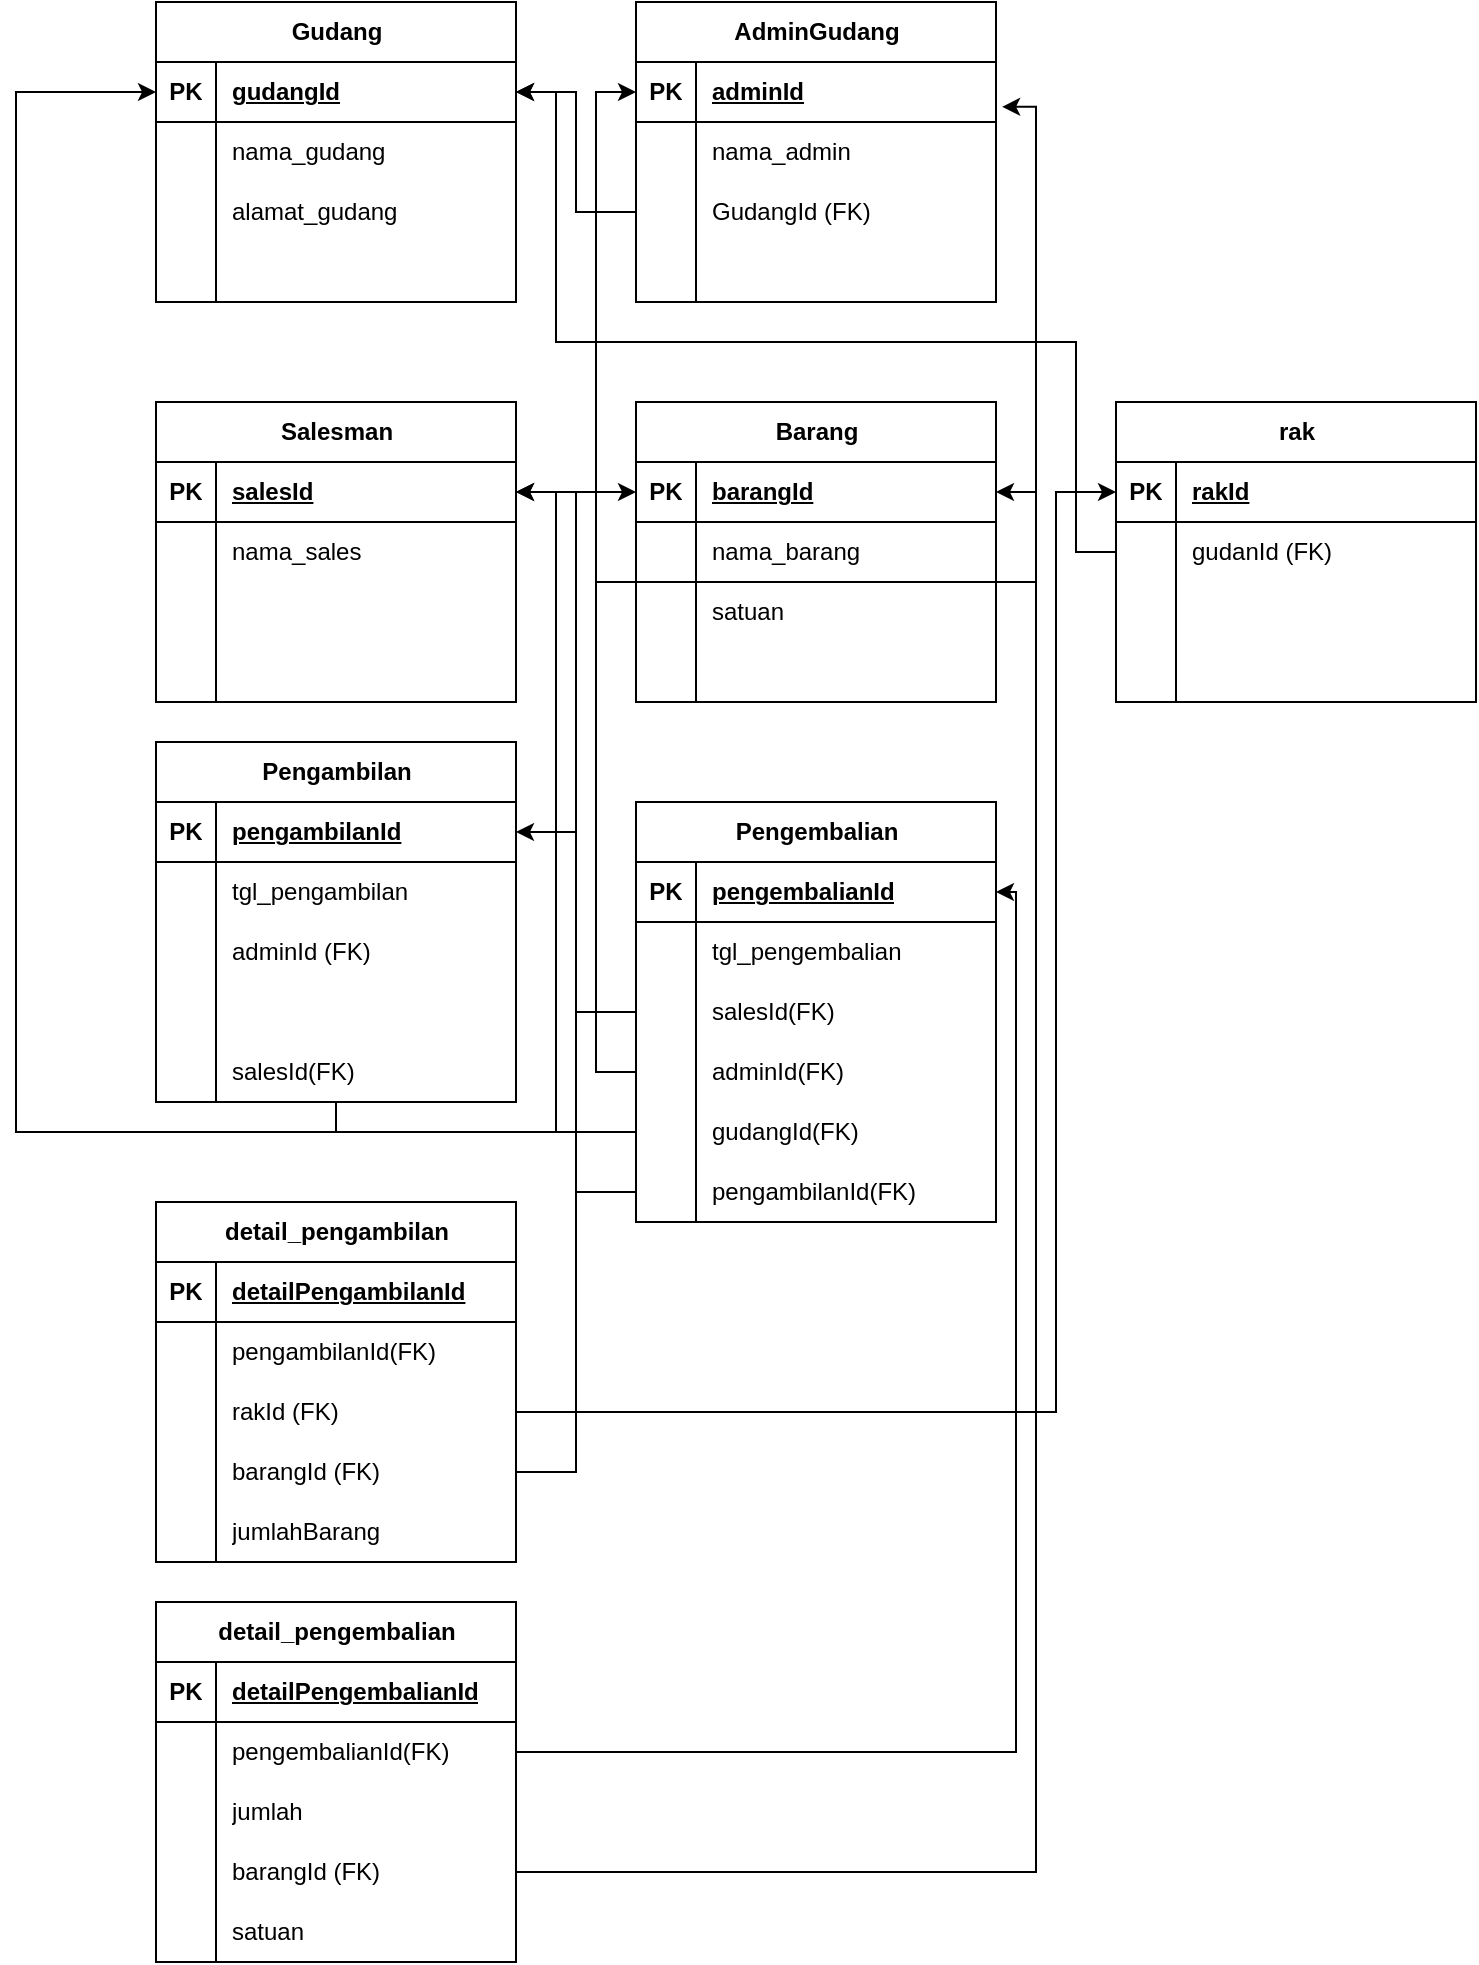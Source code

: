 <mxfile version="24.6.0" type="github">
  <diagram name="Page-1" id="qgzyVCxPrFDm-OouTwC3">
    <mxGraphModel dx="1454" dy="736" grid="1" gridSize="10" guides="1" tooltips="1" connect="1" arrows="1" fold="1" page="1" pageScale="1" pageWidth="827" pageHeight="1169" math="0" shadow="0">
      <root>
        <mxCell id="0" />
        <mxCell id="1" parent="0" />
        <mxCell id="NDgxeZMzDjL5sfinb7MV-2" value="Gudang" style="shape=table;startSize=30;container=1;collapsible=1;childLayout=tableLayout;fixedRows=1;rowLines=0;fontStyle=1;align=center;resizeLast=1;html=1;" parent="1" vertex="1">
          <mxGeometry x="600" y="360" width="180" height="150" as="geometry" />
        </mxCell>
        <mxCell id="NDgxeZMzDjL5sfinb7MV-3" value="" style="shape=tableRow;horizontal=0;startSize=0;swimlaneHead=0;swimlaneBody=0;fillColor=none;collapsible=0;dropTarget=0;points=[[0,0.5],[1,0.5]];portConstraint=eastwest;top=0;left=0;right=0;bottom=1;" parent="NDgxeZMzDjL5sfinb7MV-2" vertex="1">
          <mxGeometry y="30" width="180" height="30" as="geometry" />
        </mxCell>
        <mxCell id="NDgxeZMzDjL5sfinb7MV-4" value="PK" style="shape=partialRectangle;connectable=0;fillColor=none;top=0;left=0;bottom=0;right=0;fontStyle=1;overflow=hidden;whiteSpace=wrap;html=1;" parent="NDgxeZMzDjL5sfinb7MV-3" vertex="1">
          <mxGeometry width="30" height="30" as="geometry">
            <mxRectangle width="30" height="30" as="alternateBounds" />
          </mxGeometry>
        </mxCell>
        <mxCell id="NDgxeZMzDjL5sfinb7MV-5" value="gudangId" style="shape=partialRectangle;connectable=0;fillColor=none;top=0;left=0;bottom=0;right=0;align=left;spacingLeft=6;fontStyle=5;overflow=hidden;whiteSpace=wrap;html=1;" parent="NDgxeZMzDjL5sfinb7MV-3" vertex="1">
          <mxGeometry x="30" width="150" height="30" as="geometry">
            <mxRectangle width="150" height="30" as="alternateBounds" />
          </mxGeometry>
        </mxCell>
        <mxCell id="NDgxeZMzDjL5sfinb7MV-6" value="" style="shape=tableRow;horizontal=0;startSize=0;swimlaneHead=0;swimlaneBody=0;fillColor=none;collapsible=0;dropTarget=0;points=[[0,0.5],[1,0.5]];portConstraint=eastwest;top=0;left=0;right=0;bottom=0;" parent="NDgxeZMzDjL5sfinb7MV-2" vertex="1">
          <mxGeometry y="60" width="180" height="30" as="geometry" />
        </mxCell>
        <mxCell id="NDgxeZMzDjL5sfinb7MV-7" value="" style="shape=partialRectangle;connectable=0;fillColor=none;top=0;left=0;bottom=0;right=0;editable=1;overflow=hidden;whiteSpace=wrap;html=1;" parent="NDgxeZMzDjL5sfinb7MV-6" vertex="1">
          <mxGeometry width="30" height="30" as="geometry">
            <mxRectangle width="30" height="30" as="alternateBounds" />
          </mxGeometry>
        </mxCell>
        <mxCell id="NDgxeZMzDjL5sfinb7MV-8" value="nama_gudang" style="shape=partialRectangle;connectable=0;fillColor=none;top=0;left=0;bottom=0;right=0;align=left;spacingLeft=6;overflow=hidden;whiteSpace=wrap;html=1;" parent="NDgxeZMzDjL5sfinb7MV-6" vertex="1">
          <mxGeometry x="30" width="150" height="30" as="geometry">
            <mxRectangle width="150" height="30" as="alternateBounds" />
          </mxGeometry>
        </mxCell>
        <mxCell id="NDgxeZMzDjL5sfinb7MV-9" value="" style="shape=tableRow;horizontal=0;startSize=0;swimlaneHead=0;swimlaneBody=0;fillColor=none;collapsible=0;dropTarget=0;points=[[0,0.5],[1,0.5]];portConstraint=eastwest;top=0;left=0;right=0;bottom=0;" parent="NDgxeZMzDjL5sfinb7MV-2" vertex="1">
          <mxGeometry y="90" width="180" height="30" as="geometry" />
        </mxCell>
        <mxCell id="NDgxeZMzDjL5sfinb7MV-10" value="" style="shape=partialRectangle;connectable=0;fillColor=none;top=0;left=0;bottom=0;right=0;editable=1;overflow=hidden;whiteSpace=wrap;html=1;" parent="NDgxeZMzDjL5sfinb7MV-9" vertex="1">
          <mxGeometry width="30" height="30" as="geometry">
            <mxRectangle width="30" height="30" as="alternateBounds" />
          </mxGeometry>
        </mxCell>
        <mxCell id="NDgxeZMzDjL5sfinb7MV-11" value="alamat_gudang" style="shape=partialRectangle;connectable=0;fillColor=none;top=0;left=0;bottom=0;right=0;align=left;spacingLeft=6;overflow=hidden;whiteSpace=wrap;html=1;" parent="NDgxeZMzDjL5sfinb7MV-9" vertex="1">
          <mxGeometry x="30" width="150" height="30" as="geometry">
            <mxRectangle width="150" height="30" as="alternateBounds" />
          </mxGeometry>
        </mxCell>
        <mxCell id="NDgxeZMzDjL5sfinb7MV-12" value="" style="shape=tableRow;horizontal=0;startSize=0;swimlaneHead=0;swimlaneBody=0;fillColor=none;collapsible=0;dropTarget=0;points=[[0,0.5],[1,0.5]];portConstraint=eastwest;top=0;left=0;right=0;bottom=0;" parent="NDgxeZMzDjL5sfinb7MV-2" vertex="1">
          <mxGeometry y="120" width="180" height="30" as="geometry" />
        </mxCell>
        <mxCell id="NDgxeZMzDjL5sfinb7MV-13" value="" style="shape=partialRectangle;connectable=0;fillColor=none;top=0;left=0;bottom=0;right=0;editable=1;overflow=hidden;whiteSpace=wrap;html=1;" parent="NDgxeZMzDjL5sfinb7MV-12" vertex="1">
          <mxGeometry width="30" height="30" as="geometry">
            <mxRectangle width="30" height="30" as="alternateBounds" />
          </mxGeometry>
        </mxCell>
        <mxCell id="NDgxeZMzDjL5sfinb7MV-14" value="" style="shape=partialRectangle;connectable=0;fillColor=none;top=0;left=0;bottom=0;right=0;align=left;spacingLeft=6;overflow=hidden;whiteSpace=wrap;html=1;" parent="NDgxeZMzDjL5sfinb7MV-12" vertex="1">
          <mxGeometry x="30" width="150" height="30" as="geometry">
            <mxRectangle width="150" height="30" as="alternateBounds" />
          </mxGeometry>
        </mxCell>
        <mxCell id="NDgxeZMzDjL5sfinb7MV-15" value="AdminGudang" style="shape=table;startSize=30;container=1;collapsible=1;childLayout=tableLayout;fixedRows=1;rowLines=0;fontStyle=1;align=center;resizeLast=1;html=1;" parent="1" vertex="1">
          <mxGeometry x="840" y="360" width="180" height="150" as="geometry" />
        </mxCell>
        <mxCell id="NDgxeZMzDjL5sfinb7MV-16" value="" style="shape=tableRow;horizontal=0;startSize=0;swimlaneHead=0;swimlaneBody=0;fillColor=none;collapsible=0;dropTarget=0;points=[[0,0.5],[1,0.5]];portConstraint=eastwest;top=0;left=0;right=0;bottom=1;" parent="NDgxeZMzDjL5sfinb7MV-15" vertex="1">
          <mxGeometry y="30" width="180" height="30" as="geometry" />
        </mxCell>
        <mxCell id="NDgxeZMzDjL5sfinb7MV-17" value="PK" style="shape=partialRectangle;connectable=0;fillColor=none;top=0;left=0;bottom=0;right=0;fontStyle=1;overflow=hidden;whiteSpace=wrap;html=1;" parent="NDgxeZMzDjL5sfinb7MV-16" vertex="1">
          <mxGeometry width="30" height="30" as="geometry">
            <mxRectangle width="30" height="30" as="alternateBounds" />
          </mxGeometry>
        </mxCell>
        <mxCell id="NDgxeZMzDjL5sfinb7MV-18" value="adminId" style="shape=partialRectangle;connectable=0;fillColor=none;top=0;left=0;bottom=0;right=0;align=left;spacingLeft=6;fontStyle=5;overflow=hidden;whiteSpace=wrap;html=1;" parent="NDgxeZMzDjL5sfinb7MV-16" vertex="1">
          <mxGeometry x="30" width="150" height="30" as="geometry">
            <mxRectangle width="150" height="30" as="alternateBounds" />
          </mxGeometry>
        </mxCell>
        <mxCell id="NDgxeZMzDjL5sfinb7MV-19" value="" style="shape=tableRow;horizontal=0;startSize=0;swimlaneHead=0;swimlaneBody=0;fillColor=none;collapsible=0;dropTarget=0;points=[[0,0.5],[1,0.5]];portConstraint=eastwest;top=0;left=0;right=0;bottom=0;" parent="NDgxeZMzDjL5sfinb7MV-15" vertex="1">
          <mxGeometry y="60" width="180" height="30" as="geometry" />
        </mxCell>
        <mxCell id="NDgxeZMzDjL5sfinb7MV-20" value="" style="shape=partialRectangle;connectable=0;fillColor=none;top=0;left=0;bottom=0;right=0;editable=1;overflow=hidden;whiteSpace=wrap;html=1;" parent="NDgxeZMzDjL5sfinb7MV-19" vertex="1">
          <mxGeometry width="30" height="30" as="geometry">
            <mxRectangle width="30" height="30" as="alternateBounds" />
          </mxGeometry>
        </mxCell>
        <mxCell id="NDgxeZMzDjL5sfinb7MV-21" value="nama_admin" style="shape=partialRectangle;connectable=0;fillColor=none;top=0;left=0;bottom=0;right=0;align=left;spacingLeft=6;overflow=hidden;whiteSpace=wrap;html=1;" parent="NDgxeZMzDjL5sfinb7MV-19" vertex="1">
          <mxGeometry x="30" width="150" height="30" as="geometry">
            <mxRectangle width="150" height="30" as="alternateBounds" />
          </mxGeometry>
        </mxCell>
        <mxCell id="NDgxeZMzDjL5sfinb7MV-22" value="" style="shape=tableRow;horizontal=0;startSize=0;swimlaneHead=0;swimlaneBody=0;fillColor=none;collapsible=0;dropTarget=0;points=[[0,0.5],[1,0.5]];portConstraint=eastwest;top=0;left=0;right=0;bottom=0;" parent="NDgxeZMzDjL5sfinb7MV-15" vertex="1">
          <mxGeometry y="90" width="180" height="30" as="geometry" />
        </mxCell>
        <mxCell id="NDgxeZMzDjL5sfinb7MV-23" value="" style="shape=partialRectangle;connectable=0;fillColor=none;top=0;left=0;bottom=0;right=0;editable=1;overflow=hidden;whiteSpace=wrap;html=1;" parent="NDgxeZMzDjL5sfinb7MV-22" vertex="1">
          <mxGeometry width="30" height="30" as="geometry">
            <mxRectangle width="30" height="30" as="alternateBounds" />
          </mxGeometry>
        </mxCell>
        <mxCell id="NDgxeZMzDjL5sfinb7MV-24" value="GudangId (FK)" style="shape=partialRectangle;connectable=0;fillColor=none;top=0;left=0;bottom=0;right=0;align=left;spacingLeft=6;overflow=hidden;whiteSpace=wrap;html=1;" parent="NDgxeZMzDjL5sfinb7MV-22" vertex="1">
          <mxGeometry x="30" width="150" height="30" as="geometry">
            <mxRectangle width="150" height="30" as="alternateBounds" />
          </mxGeometry>
        </mxCell>
        <mxCell id="NDgxeZMzDjL5sfinb7MV-25" value="" style="shape=tableRow;horizontal=0;startSize=0;swimlaneHead=0;swimlaneBody=0;fillColor=none;collapsible=0;dropTarget=0;points=[[0,0.5],[1,0.5]];portConstraint=eastwest;top=0;left=0;right=0;bottom=0;" parent="NDgxeZMzDjL5sfinb7MV-15" vertex="1">
          <mxGeometry y="120" width="180" height="30" as="geometry" />
        </mxCell>
        <mxCell id="NDgxeZMzDjL5sfinb7MV-26" value="" style="shape=partialRectangle;connectable=0;fillColor=none;top=0;left=0;bottom=0;right=0;editable=1;overflow=hidden;whiteSpace=wrap;html=1;" parent="NDgxeZMzDjL5sfinb7MV-25" vertex="1">
          <mxGeometry width="30" height="30" as="geometry">
            <mxRectangle width="30" height="30" as="alternateBounds" />
          </mxGeometry>
        </mxCell>
        <mxCell id="NDgxeZMzDjL5sfinb7MV-27" value="" style="shape=partialRectangle;connectable=0;fillColor=none;top=0;left=0;bottom=0;right=0;align=left;spacingLeft=6;overflow=hidden;whiteSpace=wrap;html=1;" parent="NDgxeZMzDjL5sfinb7MV-25" vertex="1">
          <mxGeometry x="30" width="150" height="30" as="geometry">
            <mxRectangle width="150" height="30" as="alternateBounds" />
          </mxGeometry>
        </mxCell>
        <mxCell id="NDgxeZMzDjL5sfinb7MV-28" style="edgeStyle=orthogonalEdgeStyle;rounded=0;orthogonalLoop=1;jettySize=auto;html=1;" parent="1" source="NDgxeZMzDjL5sfinb7MV-22" target="NDgxeZMzDjL5sfinb7MV-3" edge="1">
          <mxGeometry relative="1" as="geometry" />
        </mxCell>
        <mxCell id="NDgxeZMzDjL5sfinb7MV-29" value="Salesman" style="shape=table;startSize=30;container=1;collapsible=1;childLayout=tableLayout;fixedRows=1;rowLines=0;fontStyle=1;align=center;resizeLast=1;html=1;" parent="1" vertex="1">
          <mxGeometry x="600" y="560" width="180" height="150" as="geometry" />
        </mxCell>
        <mxCell id="NDgxeZMzDjL5sfinb7MV-30" value="" style="shape=tableRow;horizontal=0;startSize=0;swimlaneHead=0;swimlaneBody=0;fillColor=none;collapsible=0;dropTarget=0;points=[[0,0.5],[1,0.5]];portConstraint=eastwest;top=0;left=0;right=0;bottom=1;" parent="NDgxeZMzDjL5sfinb7MV-29" vertex="1">
          <mxGeometry y="30" width="180" height="30" as="geometry" />
        </mxCell>
        <mxCell id="NDgxeZMzDjL5sfinb7MV-31" value="PK" style="shape=partialRectangle;connectable=0;fillColor=none;top=0;left=0;bottom=0;right=0;fontStyle=1;overflow=hidden;whiteSpace=wrap;html=1;" parent="NDgxeZMzDjL5sfinb7MV-30" vertex="1">
          <mxGeometry width="30" height="30" as="geometry">
            <mxRectangle width="30" height="30" as="alternateBounds" />
          </mxGeometry>
        </mxCell>
        <mxCell id="NDgxeZMzDjL5sfinb7MV-32" value="salesId" style="shape=partialRectangle;connectable=0;fillColor=none;top=0;left=0;bottom=0;right=0;align=left;spacingLeft=6;fontStyle=5;overflow=hidden;whiteSpace=wrap;html=1;" parent="NDgxeZMzDjL5sfinb7MV-30" vertex="1">
          <mxGeometry x="30" width="150" height="30" as="geometry">
            <mxRectangle width="150" height="30" as="alternateBounds" />
          </mxGeometry>
        </mxCell>
        <mxCell id="NDgxeZMzDjL5sfinb7MV-33" value="" style="shape=tableRow;horizontal=0;startSize=0;swimlaneHead=0;swimlaneBody=0;fillColor=none;collapsible=0;dropTarget=0;points=[[0,0.5],[1,0.5]];portConstraint=eastwest;top=0;left=0;right=0;bottom=0;" parent="NDgxeZMzDjL5sfinb7MV-29" vertex="1">
          <mxGeometry y="60" width="180" height="30" as="geometry" />
        </mxCell>
        <mxCell id="NDgxeZMzDjL5sfinb7MV-34" value="" style="shape=partialRectangle;connectable=0;fillColor=none;top=0;left=0;bottom=0;right=0;editable=1;overflow=hidden;whiteSpace=wrap;html=1;" parent="NDgxeZMzDjL5sfinb7MV-33" vertex="1">
          <mxGeometry width="30" height="30" as="geometry">
            <mxRectangle width="30" height="30" as="alternateBounds" />
          </mxGeometry>
        </mxCell>
        <mxCell id="NDgxeZMzDjL5sfinb7MV-35" value="nama_sales" style="shape=partialRectangle;connectable=0;fillColor=none;top=0;left=0;bottom=0;right=0;align=left;spacingLeft=6;overflow=hidden;whiteSpace=wrap;html=1;" parent="NDgxeZMzDjL5sfinb7MV-33" vertex="1">
          <mxGeometry x="30" width="150" height="30" as="geometry">
            <mxRectangle width="150" height="30" as="alternateBounds" />
          </mxGeometry>
        </mxCell>
        <mxCell id="NDgxeZMzDjL5sfinb7MV-36" value="" style="shape=tableRow;horizontal=0;startSize=0;swimlaneHead=0;swimlaneBody=0;fillColor=none;collapsible=0;dropTarget=0;points=[[0,0.5],[1,0.5]];portConstraint=eastwest;top=0;left=0;right=0;bottom=0;" parent="NDgxeZMzDjL5sfinb7MV-29" vertex="1">
          <mxGeometry y="90" width="180" height="30" as="geometry" />
        </mxCell>
        <mxCell id="NDgxeZMzDjL5sfinb7MV-37" value="" style="shape=partialRectangle;connectable=0;fillColor=none;top=0;left=0;bottom=0;right=0;editable=1;overflow=hidden;whiteSpace=wrap;html=1;" parent="NDgxeZMzDjL5sfinb7MV-36" vertex="1">
          <mxGeometry width="30" height="30" as="geometry">
            <mxRectangle width="30" height="30" as="alternateBounds" />
          </mxGeometry>
        </mxCell>
        <mxCell id="NDgxeZMzDjL5sfinb7MV-38" value="" style="shape=partialRectangle;connectable=0;fillColor=none;top=0;left=0;bottom=0;right=0;align=left;spacingLeft=6;overflow=hidden;whiteSpace=wrap;html=1;" parent="NDgxeZMzDjL5sfinb7MV-36" vertex="1">
          <mxGeometry x="30" width="150" height="30" as="geometry">
            <mxRectangle width="150" height="30" as="alternateBounds" />
          </mxGeometry>
        </mxCell>
        <mxCell id="NDgxeZMzDjL5sfinb7MV-39" value="" style="shape=tableRow;horizontal=0;startSize=0;swimlaneHead=0;swimlaneBody=0;fillColor=none;collapsible=0;dropTarget=0;points=[[0,0.5],[1,0.5]];portConstraint=eastwest;top=0;left=0;right=0;bottom=0;" parent="NDgxeZMzDjL5sfinb7MV-29" vertex="1">
          <mxGeometry y="120" width="180" height="30" as="geometry" />
        </mxCell>
        <mxCell id="NDgxeZMzDjL5sfinb7MV-40" value="" style="shape=partialRectangle;connectable=0;fillColor=none;top=0;left=0;bottom=0;right=0;editable=1;overflow=hidden;whiteSpace=wrap;html=1;" parent="NDgxeZMzDjL5sfinb7MV-39" vertex="1">
          <mxGeometry width="30" height="30" as="geometry">
            <mxRectangle width="30" height="30" as="alternateBounds" />
          </mxGeometry>
        </mxCell>
        <mxCell id="NDgxeZMzDjL5sfinb7MV-41" value="" style="shape=partialRectangle;connectable=0;fillColor=none;top=0;left=0;bottom=0;right=0;align=left;spacingLeft=6;overflow=hidden;whiteSpace=wrap;html=1;" parent="NDgxeZMzDjL5sfinb7MV-39" vertex="1">
          <mxGeometry x="30" width="150" height="30" as="geometry">
            <mxRectangle width="150" height="30" as="alternateBounds" />
          </mxGeometry>
        </mxCell>
        <mxCell id="NDgxeZMzDjL5sfinb7MV-42" value="Barang" style="shape=table;startSize=30;container=1;collapsible=1;childLayout=tableLayout;fixedRows=1;rowLines=0;fontStyle=1;align=center;resizeLast=1;html=1;" parent="1" vertex="1">
          <mxGeometry x="840" y="560" width="180" height="150" as="geometry" />
        </mxCell>
        <mxCell id="NDgxeZMzDjL5sfinb7MV-43" value="" style="shape=tableRow;horizontal=0;startSize=0;swimlaneHead=0;swimlaneBody=0;fillColor=none;collapsible=0;dropTarget=0;points=[[0,0.5],[1,0.5]];portConstraint=eastwest;top=0;left=0;right=0;bottom=1;" parent="NDgxeZMzDjL5sfinb7MV-42" vertex="1">
          <mxGeometry y="30" width="180" height="30" as="geometry" />
        </mxCell>
        <mxCell id="NDgxeZMzDjL5sfinb7MV-44" value="PK" style="shape=partialRectangle;connectable=0;fillColor=none;top=0;left=0;bottom=0;right=0;fontStyle=1;overflow=hidden;whiteSpace=wrap;html=1;" parent="NDgxeZMzDjL5sfinb7MV-43" vertex="1">
          <mxGeometry width="30" height="30" as="geometry">
            <mxRectangle width="30" height="30" as="alternateBounds" />
          </mxGeometry>
        </mxCell>
        <mxCell id="NDgxeZMzDjL5sfinb7MV-45" value="barangId" style="shape=partialRectangle;connectable=0;fillColor=none;top=0;left=0;bottom=0;right=0;align=left;spacingLeft=6;fontStyle=5;overflow=hidden;whiteSpace=wrap;html=1;" parent="NDgxeZMzDjL5sfinb7MV-43" vertex="1">
          <mxGeometry x="30" width="150" height="30" as="geometry">
            <mxRectangle width="150" height="30" as="alternateBounds" />
          </mxGeometry>
        </mxCell>
        <mxCell id="NDgxeZMzDjL5sfinb7MV-46" value="" style="shape=tableRow;horizontal=0;startSize=0;swimlaneHead=0;swimlaneBody=0;fillColor=none;collapsible=0;dropTarget=0;points=[[0,0.5],[1,0.5]];portConstraint=eastwest;top=0;left=0;right=0;bottom=0;" parent="NDgxeZMzDjL5sfinb7MV-42" vertex="1">
          <mxGeometry y="60" width="180" height="30" as="geometry" />
        </mxCell>
        <mxCell id="NDgxeZMzDjL5sfinb7MV-47" value="" style="shape=partialRectangle;connectable=0;fillColor=none;top=0;left=0;bottom=0;right=0;editable=1;overflow=hidden;whiteSpace=wrap;html=1;" parent="NDgxeZMzDjL5sfinb7MV-46" vertex="1">
          <mxGeometry width="30" height="30" as="geometry">
            <mxRectangle width="30" height="30" as="alternateBounds" />
          </mxGeometry>
        </mxCell>
        <mxCell id="NDgxeZMzDjL5sfinb7MV-48" value="nama_barang" style="shape=partialRectangle;connectable=0;fillColor=none;top=0;left=0;bottom=0;right=0;align=left;spacingLeft=6;overflow=hidden;whiteSpace=wrap;html=1;" parent="NDgxeZMzDjL5sfinb7MV-46" vertex="1">
          <mxGeometry x="30" width="150" height="30" as="geometry">
            <mxRectangle width="150" height="30" as="alternateBounds" />
          </mxGeometry>
        </mxCell>
        <mxCell id="NDgxeZMzDjL5sfinb7MV-49" value="" style="shape=tableRow;horizontal=0;startSize=0;swimlaneHead=0;swimlaneBody=0;fillColor=none;collapsible=0;dropTarget=0;points=[[0,0.5],[1,0.5]];portConstraint=eastwest;top=0;left=0;right=0;bottom=0;" parent="NDgxeZMzDjL5sfinb7MV-42" vertex="1">
          <mxGeometry y="90" width="180" height="30" as="geometry" />
        </mxCell>
        <mxCell id="NDgxeZMzDjL5sfinb7MV-50" value="" style="shape=partialRectangle;connectable=0;fillColor=none;top=0;left=0;bottom=0;right=0;editable=1;overflow=hidden;whiteSpace=wrap;html=1;" parent="NDgxeZMzDjL5sfinb7MV-49" vertex="1">
          <mxGeometry width="30" height="30" as="geometry">
            <mxRectangle width="30" height="30" as="alternateBounds" />
          </mxGeometry>
        </mxCell>
        <mxCell id="NDgxeZMzDjL5sfinb7MV-51" value="satuan" style="shape=partialRectangle;connectable=0;fillColor=none;top=0;left=0;bottom=0;right=0;align=left;spacingLeft=6;overflow=hidden;whiteSpace=wrap;html=1;" parent="NDgxeZMzDjL5sfinb7MV-49" vertex="1">
          <mxGeometry x="30" width="150" height="30" as="geometry">
            <mxRectangle width="150" height="30" as="alternateBounds" />
          </mxGeometry>
        </mxCell>
        <mxCell id="NDgxeZMzDjL5sfinb7MV-52" value="" style="shape=tableRow;horizontal=0;startSize=0;swimlaneHead=0;swimlaneBody=0;fillColor=none;collapsible=0;dropTarget=0;points=[[0,0.5],[1,0.5]];portConstraint=eastwest;top=0;left=0;right=0;bottom=0;" parent="NDgxeZMzDjL5sfinb7MV-42" vertex="1">
          <mxGeometry y="120" width="180" height="30" as="geometry" />
        </mxCell>
        <mxCell id="NDgxeZMzDjL5sfinb7MV-53" value="" style="shape=partialRectangle;connectable=0;fillColor=none;top=0;left=0;bottom=0;right=0;editable=1;overflow=hidden;whiteSpace=wrap;html=1;" parent="NDgxeZMzDjL5sfinb7MV-52" vertex="1">
          <mxGeometry width="30" height="30" as="geometry">
            <mxRectangle width="30" height="30" as="alternateBounds" />
          </mxGeometry>
        </mxCell>
        <mxCell id="NDgxeZMzDjL5sfinb7MV-54" value="" style="shape=partialRectangle;connectable=0;fillColor=none;top=0;left=0;bottom=0;right=0;align=left;spacingLeft=6;overflow=hidden;whiteSpace=wrap;html=1;" parent="NDgxeZMzDjL5sfinb7MV-52" vertex="1">
          <mxGeometry x="30" width="150" height="30" as="geometry">
            <mxRectangle width="150" height="30" as="alternateBounds" />
          </mxGeometry>
        </mxCell>
        <mxCell id="NDgxeZMzDjL5sfinb7MV-55" value="rak" style="shape=table;startSize=30;container=1;collapsible=1;childLayout=tableLayout;fixedRows=1;rowLines=0;fontStyle=1;align=center;resizeLast=1;html=1;" parent="1" vertex="1">
          <mxGeometry x="1080" y="560" width="180" height="150" as="geometry" />
        </mxCell>
        <mxCell id="NDgxeZMzDjL5sfinb7MV-56" value="" style="shape=tableRow;horizontal=0;startSize=0;swimlaneHead=0;swimlaneBody=0;fillColor=none;collapsible=0;dropTarget=0;points=[[0,0.5],[1,0.5]];portConstraint=eastwest;top=0;left=0;right=0;bottom=1;" parent="NDgxeZMzDjL5sfinb7MV-55" vertex="1">
          <mxGeometry y="30" width="180" height="30" as="geometry" />
        </mxCell>
        <mxCell id="NDgxeZMzDjL5sfinb7MV-57" value="PK" style="shape=partialRectangle;connectable=0;fillColor=none;top=0;left=0;bottom=0;right=0;fontStyle=1;overflow=hidden;whiteSpace=wrap;html=1;" parent="NDgxeZMzDjL5sfinb7MV-56" vertex="1">
          <mxGeometry width="30" height="30" as="geometry">
            <mxRectangle width="30" height="30" as="alternateBounds" />
          </mxGeometry>
        </mxCell>
        <mxCell id="NDgxeZMzDjL5sfinb7MV-58" value="rakId" style="shape=partialRectangle;connectable=0;fillColor=none;top=0;left=0;bottom=0;right=0;align=left;spacingLeft=6;fontStyle=5;overflow=hidden;whiteSpace=wrap;html=1;" parent="NDgxeZMzDjL5sfinb7MV-56" vertex="1">
          <mxGeometry x="30" width="150" height="30" as="geometry">
            <mxRectangle width="150" height="30" as="alternateBounds" />
          </mxGeometry>
        </mxCell>
        <mxCell id="NDgxeZMzDjL5sfinb7MV-59" value="" style="shape=tableRow;horizontal=0;startSize=0;swimlaneHead=0;swimlaneBody=0;fillColor=none;collapsible=0;dropTarget=0;points=[[0,0.5],[1,0.5]];portConstraint=eastwest;top=0;left=0;right=0;bottom=0;" parent="NDgxeZMzDjL5sfinb7MV-55" vertex="1">
          <mxGeometry y="60" width="180" height="30" as="geometry" />
        </mxCell>
        <mxCell id="NDgxeZMzDjL5sfinb7MV-60" value="" style="shape=partialRectangle;connectable=0;fillColor=none;top=0;left=0;bottom=0;right=0;editable=1;overflow=hidden;whiteSpace=wrap;html=1;" parent="NDgxeZMzDjL5sfinb7MV-59" vertex="1">
          <mxGeometry width="30" height="30" as="geometry">
            <mxRectangle width="30" height="30" as="alternateBounds" />
          </mxGeometry>
        </mxCell>
        <mxCell id="NDgxeZMzDjL5sfinb7MV-61" value="gudanId (FK)" style="shape=partialRectangle;connectable=0;fillColor=none;top=0;left=0;bottom=0;right=0;align=left;spacingLeft=6;overflow=hidden;whiteSpace=wrap;html=1;" parent="NDgxeZMzDjL5sfinb7MV-59" vertex="1">
          <mxGeometry x="30" width="150" height="30" as="geometry">
            <mxRectangle width="150" height="30" as="alternateBounds" />
          </mxGeometry>
        </mxCell>
        <mxCell id="NDgxeZMzDjL5sfinb7MV-62" value="" style="shape=tableRow;horizontal=0;startSize=0;swimlaneHead=0;swimlaneBody=0;fillColor=none;collapsible=0;dropTarget=0;points=[[0,0.5],[1,0.5]];portConstraint=eastwest;top=0;left=0;right=0;bottom=0;" parent="NDgxeZMzDjL5sfinb7MV-55" vertex="1">
          <mxGeometry y="90" width="180" height="30" as="geometry" />
        </mxCell>
        <mxCell id="NDgxeZMzDjL5sfinb7MV-63" value="" style="shape=partialRectangle;connectable=0;fillColor=none;top=0;left=0;bottom=0;right=0;editable=1;overflow=hidden;whiteSpace=wrap;html=1;" parent="NDgxeZMzDjL5sfinb7MV-62" vertex="1">
          <mxGeometry width="30" height="30" as="geometry">
            <mxRectangle width="30" height="30" as="alternateBounds" />
          </mxGeometry>
        </mxCell>
        <mxCell id="NDgxeZMzDjL5sfinb7MV-64" value="" style="shape=partialRectangle;connectable=0;fillColor=none;top=0;left=0;bottom=0;right=0;align=left;spacingLeft=6;overflow=hidden;whiteSpace=wrap;html=1;" parent="NDgxeZMzDjL5sfinb7MV-62" vertex="1">
          <mxGeometry x="30" width="150" height="30" as="geometry">
            <mxRectangle width="150" height="30" as="alternateBounds" />
          </mxGeometry>
        </mxCell>
        <mxCell id="NDgxeZMzDjL5sfinb7MV-65" value="" style="shape=tableRow;horizontal=0;startSize=0;swimlaneHead=0;swimlaneBody=0;fillColor=none;collapsible=0;dropTarget=0;points=[[0,0.5],[1,0.5]];portConstraint=eastwest;top=0;left=0;right=0;bottom=0;" parent="NDgxeZMzDjL5sfinb7MV-55" vertex="1">
          <mxGeometry y="120" width="180" height="30" as="geometry" />
        </mxCell>
        <mxCell id="NDgxeZMzDjL5sfinb7MV-66" value="" style="shape=partialRectangle;connectable=0;fillColor=none;top=0;left=0;bottom=0;right=0;editable=1;overflow=hidden;whiteSpace=wrap;html=1;" parent="NDgxeZMzDjL5sfinb7MV-65" vertex="1">
          <mxGeometry width="30" height="30" as="geometry">
            <mxRectangle width="30" height="30" as="alternateBounds" />
          </mxGeometry>
        </mxCell>
        <mxCell id="NDgxeZMzDjL5sfinb7MV-67" value="" style="shape=partialRectangle;connectable=0;fillColor=none;top=0;left=0;bottom=0;right=0;align=left;spacingLeft=6;overflow=hidden;whiteSpace=wrap;html=1;" parent="NDgxeZMzDjL5sfinb7MV-65" vertex="1">
          <mxGeometry x="30" width="150" height="30" as="geometry">
            <mxRectangle width="150" height="30" as="alternateBounds" />
          </mxGeometry>
        </mxCell>
        <mxCell id="NDgxeZMzDjL5sfinb7MV-68" style="edgeStyle=orthogonalEdgeStyle;rounded=0;orthogonalLoop=1;jettySize=auto;html=1;" parent="1" source="NDgxeZMzDjL5sfinb7MV-59" target="NDgxeZMzDjL5sfinb7MV-3" edge="1">
          <mxGeometry relative="1" as="geometry">
            <Array as="points">
              <mxPoint x="1060" y="635" />
              <mxPoint x="1060" y="530" />
              <mxPoint x="800" y="530" />
              <mxPoint x="800" y="405" />
            </Array>
          </mxGeometry>
        </mxCell>
        <mxCell id="NDgxeZMzDjL5sfinb7MV-87" style="edgeStyle=orthogonalEdgeStyle;rounded=0;orthogonalLoop=1;jettySize=auto;html=1;entryX=1;entryY=0.5;entryDx=0;entryDy=0;" parent="1" source="NDgxeZMzDjL5sfinb7MV-83" target="NDgxeZMzDjL5sfinb7MV-30" edge="1">
          <mxGeometry relative="1" as="geometry">
            <Array as="points">
              <mxPoint x="800" y="925" />
              <mxPoint x="800" y="605" />
            </Array>
          </mxGeometry>
        </mxCell>
        <mxCell id="NDgxeZMzDjL5sfinb7MV-88" value="Pengembalian" style="shape=table;startSize=30;container=1;collapsible=1;childLayout=tableLayout;fixedRows=1;rowLines=0;fontStyle=1;align=center;resizeLast=1;html=1;" parent="1" vertex="1">
          <mxGeometry x="840" y="760" width="180" height="210" as="geometry" />
        </mxCell>
        <mxCell id="NDgxeZMzDjL5sfinb7MV-89" value="" style="shape=tableRow;horizontal=0;startSize=0;swimlaneHead=0;swimlaneBody=0;fillColor=none;collapsible=0;dropTarget=0;points=[[0,0.5],[1,0.5]];portConstraint=eastwest;top=0;left=0;right=0;bottom=1;" parent="NDgxeZMzDjL5sfinb7MV-88" vertex="1">
          <mxGeometry y="30" width="180" height="30" as="geometry" />
        </mxCell>
        <mxCell id="NDgxeZMzDjL5sfinb7MV-90" value="PK" style="shape=partialRectangle;connectable=0;fillColor=none;top=0;left=0;bottom=0;right=0;fontStyle=1;overflow=hidden;whiteSpace=wrap;html=1;" parent="NDgxeZMzDjL5sfinb7MV-89" vertex="1">
          <mxGeometry width="30" height="30" as="geometry">
            <mxRectangle width="30" height="30" as="alternateBounds" />
          </mxGeometry>
        </mxCell>
        <mxCell id="NDgxeZMzDjL5sfinb7MV-91" value="pengembalianId" style="shape=partialRectangle;connectable=0;fillColor=none;top=0;left=0;bottom=0;right=0;align=left;spacingLeft=6;fontStyle=5;overflow=hidden;whiteSpace=wrap;html=1;" parent="NDgxeZMzDjL5sfinb7MV-89" vertex="1">
          <mxGeometry x="30" width="150" height="30" as="geometry">
            <mxRectangle width="150" height="30" as="alternateBounds" />
          </mxGeometry>
        </mxCell>
        <mxCell id="NDgxeZMzDjL5sfinb7MV-92" value="" style="shape=tableRow;horizontal=0;startSize=0;swimlaneHead=0;swimlaneBody=0;fillColor=none;collapsible=0;dropTarget=0;points=[[0,0.5],[1,0.5]];portConstraint=eastwest;top=0;left=0;right=0;bottom=0;" parent="NDgxeZMzDjL5sfinb7MV-88" vertex="1">
          <mxGeometry y="60" width="180" height="30" as="geometry" />
        </mxCell>
        <mxCell id="NDgxeZMzDjL5sfinb7MV-93" value="" style="shape=partialRectangle;connectable=0;fillColor=none;top=0;left=0;bottom=0;right=0;editable=1;overflow=hidden;whiteSpace=wrap;html=1;" parent="NDgxeZMzDjL5sfinb7MV-92" vertex="1">
          <mxGeometry width="30" height="30" as="geometry">
            <mxRectangle width="30" height="30" as="alternateBounds" />
          </mxGeometry>
        </mxCell>
        <mxCell id="NDgxeZMzDjL5sfinb7MV-94" value="tgl_pengembalian" style="shape=partialRectangle;connectable=0;fillColor=none;top=0;left=0;bottom=0;right=0;align=left;spacingLeft=6;overflow=hidden;whiteSpace=wrap;html=1;" parent="NDgxeZMzDjL5sfinb7MV-92" vertex="1">
          <mxGeometry x="30" width="150" height="30" as="geometry">
            <mxRectangle width="150" height="30" as="alternateBounds" />
          </mxGeometry>
        </mxCell>
        <mxCell id="NDgxeZMzDjL5sfinb7MV-95" value="" style="shape=tableRow;horizontal=0;startSize=0;swimlaneHead=0;swimlaneBody=0;fillColor=none;collapsible=0;dropTarget=0;points=[[0,0.5],[1,0.5]];portConstraint=eastwest;top=0;left=0;right=0;bottom=0;" parent="NDgxeZMzDjL5sfinb7MV-88" vertex="1">
          <mxGeometry y="90" width="180" height="30" as="geometry" />
        </mxCell>
        <mxCell id="NDgxeZMzDjL5sfinb7MV-96" value="" style="shape=partialRectangle;connectable=0;fillColor=none;top=0;left=0;bottom=0;right=0;editable=1;overflow=hidden;whiteSpace=wrap;html=1;" parent="NDgxeZMzDjL5sfinb7MV-95" vertex="1">
          <mxGeometry width="30" height="30" as="geometry">
            <mxRectangle width="30" height="30" as="alternateBounds" />
          </mxGeometry>
        </mxCell>
        <mxCell id="NDgxeZMzDjL5sfinb7MV-97" value="salesId(FK)" style="shape=partialRectangle;connectable=0;fillColor=none;top=0;left=0;bottom=0;right=0;align=left;spacingLeft=6;overflow=hidden;whiteSpace=wrap;html=1;" parent="NDgxeZMzDjL5sfinb7MV-95" vertex="1">
          <mxGeometry x="30" width="150" height="30" as="geometry">
            <mxRectangle width="150" height="30" as="alternateBounds" />
          </mxGeometry>
        </mxCell>
        <mxCell id="NDgxeZMzDjL5sfinb7MV-98" value="" style="shape=tableRow;horizontal=0;startSize=0;swimlaneHead=0;swimlaneBody=0;fillColor=none;collapsible=0;dropTarget=0;points=[[0,0.5],[1,0.5]];portConstraint=eastwest;top=0;left=0;right=0;bottom=0;" parent="NDgxeZMzDjL5sfinb7MV-88" vertex="1">
          <mxGeometry y="120" width="180" height="30" as="geometry" />
        </mxCell>
        <mxCell id="NDgxeZMzDjL5sfinb7MV-99" value="" style="shape=partialRectangle;connectable=0;fillColor=none;top=0;left=0;bottom=0;right=0;editable=1;overflow=hidden;whiteSpace=wrap;html=1;" parent="NDgxeZMzDjL5sfinb7MV-98" vertex="1">
          <mxGeometry width="30" height="30" as="geometry">
            <mxRectangle width="30" height="30" as="alternateBounds" />
          </mxGeometry>
        </mxCell>
        <mxCell id="NDgxeZMzDjL5sfinb7MV-100" value="adminId(FK)" style="shape=partialRectangle;connectable=0;fillColor=none;top=0;left=0;bottom=0;right=0;align=left;spacingLeft=6;overflow=hidden;whiteSpace=wrap;html=1;" parent="NDgxeZMzDjL5sfinb7MV-98" vertex="1">
          <mxGeometry x="30" width="150" height="30" as="geometry">
            <mxRectangle width="150" height="30" as="alternateBounds" />
          </mxGeometry>
        </mxCell>
        <mxCell id="NDgxeZMzDjL5sfinb7MV-101" value="" style="shape=tableRow;horizontal=0;startSize=0;swimlaneHead=0;swimlaneBody=0;fillColor=none;collapsible=0;dropTarget=0;points=[[0,0.5],[1,0.5]];portConstraint=eastwest;top=0;left=0;right=0;bottom=0;" parent="NDgxeZMzDjL5sfinb7MV-88" vertex="1">
          <mxGeometry y="150" width="180" height="30" as="geometry" />
        </mxCell>
        <mxCell id="NDgxeZMzDjL5sfinb7MV-102" value="" style="shape=partialRectangle;connectable=0;fillColor=none;top=0;left=0;bottom=0;right=0;editable=1;overflow=hidden;whiteSpace=wrap;html=1;" parent="NDgxeZMzDjL5sfinb7MV-101" vertex="1">
          <mxGeometry width="30" height="30" as="geometry">
            <mxRectangle width="30" height="30" as="alternateBounds" />
          </mxGeometry>
        </mxCell>
        <mxCell id="NDgxeZMzDjL5sfinb7MV-103" value="gudangId(FK)" style="shape=partialRectangle;connectable=0;fillColor=none;top=0;left=0;bottom=0;right=0;align=left;spacingLeft=6;overflow=hidden;whiteSpace=wrap;html=1;" parent="NDgxeZMzDjL5sfinb7MV-101" vertex="1">
          <mxGeometry x="30" width="150" height="30" as="geometry">
            <mxRectangle width="150" height="30" as="alternateBounds" />
          </mxGeometry>
        </mxCell>
        <mxCell id="NDgxeZMzDjL5sfinb7MV-104" value="" style="shape=tableRow;horizontal=0;startSize=0;swimlaneHead=0;swimlaneBody=0;fillColor=none;collapsible=0;dropTarget=0;points=[[0,0.5],[1,0.5]];portConstraint=eastwest;top=0;left=0;right=0;bottom=0;" parent="NDgxeZMzDjL5sfinb7MV-88" vertex="1">
          <mxGeometry y="180" width="180" height="30" as="geometry" />
        </mxCell>
        <mxCell id="NDgxeZMzDjL5sfinb7MV-105" value="" style="shape=partialRectangle;connectable=0;fillColor=none;top=0;left=0;bottom=0;right=0;editable=1;overflow=hidden;whiteSpace=wrap;html=1;" parent="NDgxeZMzDjL5sfinb7MV-104" vertex="1">
          <mxGeometry width="30" height="30" as="geometry">
            <mxRectangle width="30" height="30" as="alternateBounds" />
          </mxGeometry>
        </mxCell>
        <mxCell id="NDgxeZMzDjL5sfinb7MV-106" value="pengambilanId(FK)" style="shape=partialRectangle;connectable=0;fillColor=none;top=0;left=0;bottom=0;right=0;align=left;spacingLeft=6;overflow=hidden;whiteSpace=wrap;html=1;" parent="NDgxeZMzDjL5sfinb7MV-104" vertex="1">
          <mxGeometry x="30" width="150" height="30" as="geometry">
            <mxRectangle width="150" height="30" as="alternateBounds" />
          </mxGeometry>
        </mxCell>
        <mxCell id="NDgxeZMzDjL5sfinb7MV-107" style="edgeStyle=orthogonalEdgeStyle;rounded=0;orthogonalLoop=1;jettySize=auto;html=1;entryX=1;entryY=0.5;entryDx=0;entryDy=0;" parent="1" source="NDgxeZMzDjL5sfinb7MV-104" target="NDgxeZMzDjL5sfinb7MV-70" edge="1">
          <mxGeometry relative="1" as="geometry" />
        </mxCell>
        <mxCell id="NDgxeZMzDjL5sfinb7MV-111" style="edgeStyle=orthogonalEdgeStyle;rounded=0;orthogonalLoop=1;jettySize=auto;html=1;entryX=0;entryY=0.5;entryDx=0;entryDy=0;" parent="1" source="NDgxeZMzDjL5sfinb7MV-101" target="NDgxeZMzDjL5sfinb7MV-3" edge="1">
          <mxGeometry relative="1" as="geometry">
            <Array as="points">
              <mxPoint x="530" y="925" />
              <mxPoint x="530" y="405" />
            </Array>
          </mxGeometry>
        </mxCell>
        <mxCell id="NDgxeZMzDjL5sfinb7MV-69" value="Pengambilan" style="shape=table;startSize=30;container=1;collapsible=1;childLayout=tableLayout;fixedRows=1;rowLines=0;fontStyle=1;align=center;resizeLast=1;html=1;" parent="1" vertex="1">
          <mxGeometry x="600" y="730" width="180" height="180" as="geometry" />
        </mxCell>
        <mxCell id="NDgxeZMzDjL5sfinb7MV-70" value="" style="shape=tableRow;horizontal=0;startSize=0;swimlaneHead=0;swimlaneBody=0;fillColor=none;collapsible=0;dropTarget=0;points=[[0,0.5],[1,0.5]];portConstraint=eastwest;top=0;left=0;right=0;bottom=1;" parent="NDgxeZMzDjL5sfinb7MV-69" vertex="1">
          <mxGeometry y="30" width="180" height="30" as="geometry" />
        </mxCell>
        <mxCell id="NDgxeZMzDjL5sfinb7MV-71" value="PK" style="shape=partialRectangle;connectable=0;fillColor=none;top=0;left=0;bottom=0;right=0;fontStyle=1;overflow=hidden;whiteSpace=wrap;html=1;" parent="NDgxeZMzDjL5sfinb7MV-70" vertex="1">
          <mxGeometry width="30" height="30" as="geometry">
            <mxRectangle width="30" height="30" as="alternateBounds" />
          </mxGeometry>
        </mxCell>
        <mxCell id="NDgxeZMzDjL5sfinb7MV-72" value="pengambilanId" style="shape=partialRectangle;connectable=0;fillColor=none;top=0;left=0;bottom=0;right=0;align=left;spacingLeft=6;fontStyle=5;overflow=hidden;whiteSpace=wrap;html=1;" parent="NDgxeZMzDjL5sfinb7MV-70" vertex="1">
          <mxGeometry x="30" width="150" height="30" as="geometry">
            <mxRectangle width="150" height="30" as="alternateBounds" />
          </mxGeometry>
        </mxCell>
        <mxCell id="NDgxeZMzDjL5sfinb7MV-73" value="" style="shape=tableRow;horizontal=0;startSize=0;swimlaneHead=0;swimlaneBody=0;fillColor=none;collapsible=0;dropTarget=0;points=[[0,0.5],[1,0.5]];portConstraint=eastwest;top=0;left=0;right=0;bottom=0;" parent="NDgxeZMzDjL5sfinb7MV-69" vertex="1">
          <mxGeometry y="60" width="180" height="30" as="geometry" />
        </mxCell>
        <mxCell id="NDgxeZMzDjL5sfinb7MV-74" value="" style="shape=partialRectangle;connectable=0;fillColor=none;top=0;left=0;bottom=0;right=0;editable=1;overflow=hidden;whiteSpace=wrap;html=1;" parent="NDgxeZMzDjL5sfinb7MV-73" vertex="1">
          <mxGeometry width="30" height="30" as="geometry">
            <mxRectangle width="30" height="30" as="alternateBounds" />
          </mxGeometry>
        </mxCell>
        <mxCell id="NDgxeZMzDjL5sfinb7MV-75" value="tgl_pengambilan" style="shape=partialRectangle;connectable=0;fillColor=none;top=0;left=0;bottom=0;right=0;align=left;spacingLeft=6;overflow=hidden;whiteSpace=wrap;html=1;" parent="NDgxeZMzDjL5sfinb7MV-73" vertex="1">
          <mxGeometry x="30" width="150" height="30" as="geometry">
            <mxRectangle width="150" height="30" as="alternateBounds" />
          </mxGeometry>
        </mxCell>
        <mxCell id="NDgxeZMzDjL5sfinb7MV-76" value="" style="shape=tableRow;horizontal=0;startSize=0;swimlaneHead=0;swimlaneBody=0;fillColor=none;collapsible=0;dropTarget=0;points=[[0,0.5],[1,0.5]];portConstraint=eastwest;top=0;left=0;right=0;bottom=0;" parent="NDgxeZMzDjL5sfinb7MV-69" vertex="1">
          <mxGeometry y="90" width="180" height="30" as="geometry" />
        </mxCell>
        <mxCell id="NDgxeZMzDjL5sfinb7MV-77" value="" style="shape=partialRectangle;connectable=0;fillColor=none;top=0;left=0;bottom=0;right=0;editable=1;overflow=hidden;whiteSpace=wrap;html=1;" parent="NDgxeZMzDjL5sfinb7MV-76" vertex="1">
          <mxGeometry width="30" height="30" as="geometry">
            <mxRectangle width="30" height="30" as="alternateBounds" />
          </mxGeometry>
        </mxCell>
        <mxCell id="NDgxeZMzDjL5sfinb7MV-78" value="adminId (FK)" style="shape=partialRectangle;connectable=0;fillColor=none;top=0;left=0;bottom=0;right=0;align=left;spacingLeft=6;overflow=hidden;whiteSpace=wrap;html=1;" parent="NDgxeZMzDjL5sfinb7MV-76" vertex="1">
          <mxGeometry x="30" width="150" height="30" as="geometry">
            <mxRectangle width="150" height="30" as="alternateBounds" />
          </mxGeometry>
        </mxCell>
        <mxCell id="NDgxeZMzDjL5sfinb7MV-79" value="" style="shape=tableRow;horizontal=0;startSize=0;swimlaneHead=0;swimlaneBody=0;fillColor=none;collapsible=0;dropTarget=0;points=[[0,0.5],[1,0.5]];portConstraint=eastwest;top=0;left=0;right=0;bottom=0;" parent="NDgxeZMzDjL5sfinb7MV-69" vertex="1">
          <mxGeometry y="120" width="180" height="30" as="geometry" />
        </mxCell>
        <mxCell id="NDgxeZMzDjL5sfinb7MV-80" value="" style="shape=partialRectangle;connectable=0;fillColor=none;top=0;left=0;bottom=0;right=0;editable=1;overflow=hidden;whiteSpace=wrap;html=1;" parent="NDgxeZMzDjL5sfinb7MV-79" vertex="1">
          <mxGeometry width="30" height="30" as="geometry">
            <mxRectangle width="30" height="30" as="alternateBounds" />
          </mxGeometry>
        </mxCell>
        <mxCell id="NDgxeZMzDjL5sfinb7MV-81" value="" style="shape=partialRectangle;connectable=0;fillColor=none;top=0;left=0;bottom=0;right=0;align=left;spacingLeft=6;overflow=hidden;whiteSpace=wrap;html=1;" parent="NDgxeZMzDjL5sfinb7MV-79" vertex="1">
          <mxGeometry x="30" width="150" height="30" as="geometry">
            <mxRectangle width="150" height="30" as="alternateBounds" />
          </mxGeometry>
        </mxCell>
        <mxCell id="NDgxeZMzDjL5sfinb7MV-83" value="" style="shape=tableRow;horizontal=0;startSize=0;swimlaneHead=0;swimlaneBody=0;fillColor=none;collapsible=0;dropTarget=0;points=[[0,0.5],[1,0.5]];portConstraint=eastwest;top=0;left=0;right=0;bottom=0;" parent="NDgxeZMzDjL5sfinb7MV-69" vertex="1">
          <mxGeometry y="150" width="180" height="30" as="geometry" />
        </mxCell>
        <mxCell id="NDgxeZMzDjL5sfinb7MV-84" value="" style="shape=partialRectangle;connectable=0;fillColor=none;top=0;left=0;bottom=0;right=0;editable=1;overflow=hidden;whiteSpace=wrap;html=1;" parent="NDgxeZMzDjL5sfinb7MV-83" vertex="1">
          <mxGeometry width="30" height="30" as="geometry">
            <mxRectangle width="30" height="30" as="alternateBounds" />
          </mxGeometry>
        </mxCell>
        <mxCell id="NDgxeZMzDjL5sfinb7MV-85" value="salesId(FK)" style="shape=partialRectangle;connectable=0;fillColor=none;top=0;left=0;bottom=0;right=0;align=left;spacingLeft=6;overflow=hidden;whiteSpace=wrap;html=1;" parent="NDgxeZMzDjL5sfinb7MV-83" vertex="1">
          <mxGeometry x="30" width="150" height="30" as="geometry">
            <mxRectangle width="150" height="30" as="alternateBounds" />
          </mxGeometry>
        </mxCell>
        <mxCell id="NDgxeZMzDjL5sfinb7MV-112" style="edgeStyle=orthogonalEdgeStyle;rounded=0;orthogonalLoop=1;jettySize=auto;html=1;entryX=1.017;entryY=0.747;entryDx=0;entryDy=0;entryPerimeter=0;" parent="1" source="NDgxeZMzDjL5sfinb7MV-98" target="NDgxeZMzDjL5sfinb7MV-16" edge="1">
          <mxGeometry relative="1" as="geometry" />
        </mxCell>
        <mxCell id="NDgxeZMzDjL5sfinb7MV-133" style="edgeStyle=orthogonalEdgeStyle;rounded=0;orthogonalLoop=1;jettySize=auto;html=1;entryX=0;entryY=0.5;entryDx=0;entryDy=0;" parent="1" source="NDgxeZMzDjL5sfinb7MV-98" target="NDgxeZMzDjL5sfinb7MV-16" edge="1">
          <mxGeometry relative="1" as="geometry" />
        </mxCell>
        <mxCell id="NDgxeZMzDjL5sfinb7MV-134" style="edgeStyle=orthogonalEdgeStyle;rounded=0;orthogonalLoop=1;jettySize=auto;html=1;" parent="1" source="NDgxeZMzDjL5sfinb7MV-95" target="NDgxeZMzDjL5sfinb7MV-30" edge="1">
          <mxGeometry relative="1" as="geometry" />
        </mxCell>
        <mxCell id="NDgxeZMzDjL5sfinb7MV-148" value="detail_pengambilan" style="shape=table;startSize=30;container=1;collapsible=1;childLayout=tableLayout;fixedRows=1;rowLines=0;fontStyle=1;align=center;resizeLast=1;html=1;" parent="1" vertex="1">
          <mxGeometry x="600" y="960" width="180" height="180" as="geometry" />
        </mxCell>
        <mxCell id="NDgxeZMzDjL5sfinb7MV-149" value="" style="shape=tableRow;horizontal=0;startSize=0;swimlaneHead=0;swimlaneBody=0;fillColor=none;collapsible=0;dropTarget=0;points=[[0,0.5],[1,0.5]];portConstraint=eastwest;top=0;left=0;right=0;bottom=1;" parent="NDgxeZMzDjL5sfinb7MV-148" vertex="1">
          <mxGeometry y="30" width="180" height="30" as="geometry" />
        </mxCell>
        <mxCell id="NDgxeZMzDjL5sfinb7MV-150" value="PK" style="shape=partialRectangle;connectable=0;fillColor=none;top=0;left=0;bottom=0;right=0;fontStyle=1;overflow=hidden;whiteSpace=wrap;html=1;" parent="NDgxeZMzDjL5sfinb7MV-149" vertex="1">
          <mxGeometry width="30" height="30" as="geometry">
            <mxRectangle width="30" height="30" as="alternateBounds" />
          </mxGeometry>
        </mxCell>
        <mxCell id="NDgxeZMzDjL5sfinb7MV-151" value="detailPengambilanId" style="shape=partialRectangle;connectable=0;fillColor=none;top=0;left=0;bottom=0;right=0;align=left;spacingLeft=6;fontStyle=5;overflow=hidden;whiteSpace=wrap;html=1;" parent="NDgxeZMzDjL5sfinb7MV-149" vertex="1">
          <mxGeometry x="30" width="150" height="30" as="geometry">
            <mxRectangle width="150" height="30" as="alternateBounds" />
          </mxGeometry>
        </mxCell>
        <mxCell id="NDgxeZMzDjL5sfinb7MV-152" value="" style="shape=tableRow;horizontal=0;startSize=0;swimlaneHead=0;swimlaneBody=0;fillColor=none;collapsible=0;dropTarget=0;points=[[0,0.5],[1,0.5]];portConstraint=eastwest;top=0;left=0;right=0;bottom=0;" parent="NDgxeZMzDjL5sfinb7MV-148" vertex="1">
          <mxGeometry y="60" width="180" height="30" as="geometry" />
        </mxCell>
        <mxCell id="NDgxeZMzDjL5sfinb7MV-153" value="" style="shape=partialRectangle;connectable=0;fillColor=none;top=0;left=0;bottom=0;right=0;editable=1;overflow=hidden;whiteSpace=wrap;html=1;" parent="NDgxeZMzDjL5sfinb7MV-152" vertex="1">
          <mxGeometry width="30" height="30" as="geometry">
            <mxRectangle width="30" height="30" as="alternateBounds" />
          </mxGeometry>
        </mxCell>
        <mxCell id="NDgxeZMzDjL5sfinb7MV-154" value="pengambilanId(FK)" style="shape=partialRectangle;connectable=0;fillColor=none;top=0;left=0;bottom=0;right=0;align=left;spacingLeft=6;overflow=hidden;whiteSpace=wrap;html=1;" parent="NDgxeZMzDjL5sfinb7MV-152" vertex="1">
          <mxGeometry x="30" width="150" height="30" as="geometry">
            <mxRectangle width="150" height="30" as="alternateBounds" />
          </mxGeometry>
        </mxCell>
        <mxCell id="NDgxeZMzDjL5sfinb7MV-155" value="" style="shape=tableRow;horizontal=0;startSize=0;swimlaneHead=0;swimlaneBody=0;fillColor=none;collapsible=0;dropTarget=0;points=[[0,0.5],[1,0.5]];portConstraint=eastwest;top=0;left=0;right=0;bottom=0;" parent="NDgxeZMzDjL5sfinb7MV-148" vertex="1">
          <mxGeometry y="90" width="180" height="30" as="geometry" />
        </mxCell>
        <mxCell id="NDgxeZMzDjL5sfinb7MV-156" value="" style="shape=partialRectangle;connectable=0;fillColor=none;top=0;left=0;bottom=0;right=0;editable=1;overflow=hidden;whiteSpace=wrap;html=1;" parent="NDgxeZMzDjL5sfinb7MV-155" vertex="1">
          <mxGeometry width="30" height="30" as="geometry">
            <mxRectangle width="30" height="30" as="alternateBounds" />
          </mxGeometry>
        </mxCell>
        <mxCell id="NDgxeZMzDjL5sfinb7MV-157" value="rakId (FK)" style="shape=partialRectangle;connectable=0;fillColor=none;top=0;left=0;bottom=0;right=0;align=left;spacingLeft=6;overflow=hidden;whiteSpace=wrap;html=1;" parent="NDgxeZMzDjL5sfinb7MV-155" vertex="1">
          <mxGeometry x="30" width="150" height="30" as="geometry">
            <mxRectangle width="150" height="30" as="alternateBounds" />
          </mxGeometry>
        </mxCell>
        <mxCell id="NDgxeZMzDjL5sfinb7MV-158" value="" style="shape=tableRow;horizontal=0;startSize=0;swimlaneHead=0;swimlaneBody=0;fillColor=none;collapsible=0;dropTarget=0;points=[[0,0.5],[1,0.5]];portConstraint=eastwest;top=0;left=0;right=0;bottom=0;" parent="NDgxeZMzDjL5sfinb7MV-148" vertex="1">
          <mxGeometry y="120" width="180" height="30" as="geometry" />
        </mxCell>
        <mxCell id="NDgxeZMzDjL5sfinb7MV-159" value="" style="shape=partialRectangle;connectable=0;fillColor=none;top=0;left=0;bottom=0;right=0;editable=1;overflow=hidden;whiteSpace=wrap;html=1;" parent="NDgxeZMzDjL5sfinb7MV-158" vertex="1">
          <mxGeometry width="30" height="30" as="geometry">
            <mxRectangle width="30" height="30" as="alternateBounds" />
          </mxGeometry>
        </mxCell>
        <mxCell id="NDgxeZMzDjL5sfinb7MV-160" value="barangId (FK)" style="shape=partialRectangle;connectable=0;fillColor=none;top=0;left=0;bottom=0;right=0;align=left;spacingLeft=6;overflow=hidden;whiteSpace=wrap;html=1;" parent="NDgxeZMzDjL5sfinb7MV-158" vertex="1">
          <mxGeometry x="30" width="150" height="30" as="geometry">
            <mxRectangle width="150" height="30" as="alternateBounds" />
          </mxGeometry>
        </mxCell>
        <mxCell id="NDgxeZMzDjL5sfinb7MV-161" value="" style="shape=tableRow;horizontal=0;startSize=0;swimlaneHead=0;swimlaneBody=0;fillColor=none;collapsible=0;dropTarget=0;points=[[0,0.5],[1,0.5]];portConstraint=eastwest;top=0;left=0;right=0;bottom=0;" parent="NDgxeZMzDjL5sfinb7MV-148" vertex="1">
          <mxGeometry y="150" width="180" height="30" as="geometry" />
        </mxCell>
        <mxCell id="NDgxeZMzDjL5sfinb7MV-162" value="" style="shape=partialRectangle;connectable=0;fillColor=none;top=0;left=0;bottom=0;right=0;editable=1;overflow=hidden;whiteSpace=wrap;html=1;" parent="NDgxeZMzDjL5sfinb7MV-161" vertex="1">
          <mxGeometry width="30" height="30" as="geometry">
            <mxRectangle width="30" height="30" as="alternateBounds" />
          </mxGeometry>
        </mxCell>
        <mxCell id="NDgxeZMzDjL5sfinb7MV-163" value="jumlahBarang" style="shape=partialRectangle;connectable=0;fillColor=none;top=0;left=0;bottom=0;right=0;align=left;spacingLeft=6;overflow=hidden;whiteSpace=wrap;html=1;" parent="NDgxeZMzDjL5sfinb7MV-161" vertex="1">
          <mxGeometry x="30" width="150" height="30" as="geometry">
            <mxRectangle width="150" height="30" as="alternateBounds" />
          </mxGeometry>
        </mxCell>
        <mxCell id="NDgxeZMzDjL5sfinb7MV-164" style="edgeStyle=orthogonalEdgeStyle;rounded=0;orthogonalLoop=1;jettySize=auto;html=1;" parent="1" source="NDgxeZMzDjL5sfinb7MV-158" target="NDgxeZMzDjL5sfinb7MV-43" edge="1">
          <mxGeometry relative="1" as="geometry" />
        </mxCell>
        <mxCell id="NDgxeZMzDjL5sfinb7MV-165" style="edgeStyle=orthogonalEdgeStyle;rounded=0;orthogonalLoop=1;jettySize=auto;html=1;" parent="1" source="NDgxeZMzDjL5sfinb7MV-155" target="NDgxeZMzDjL5sfinb7MV-56" edge="1">
          <mxGeometry relative="1" as="geometry">
            <Array as="points">
              <mxPoint x="1050" y="1065" />
              <mxPoint x="1050" y="605" />
            </Array>
          </mxGeometry>
        </mxCell>
        <mxCell id="NDgxeZMzDjL5sfinb7MV-166" value="detail_pengembalian" style="shape=table;startSize=30;container=1;collapsible=1;childLayout=tableLayout;fixedRows=1;rowLines=0;fontStyle=1;align=center;resizeLast=1;html=1;" parent="1" vertex="1">
          <mxGeometry x="600" y="1160" width="180" height="180" as="geometry" />
        </mxCell>
        <mxCell id="NDgxeZMzDjL5sfinb7MV-167" value="" style="shape=tableRow;horizontal=0;startSize=0;swimlaneHead=0;swimlaneBody=0;fillColor=none;collapsible=0;dropTarget=0;points=[[0,0.5],[1,0.5]];portConstraint=eastwest;top=0;left=0;right=0;bottom=1;" parent="NDgxeZMzDjL5sfinb7MV-166" vertex="1">
          <mxGeometry y="30" width="180" height="30" as="geometry" />
        </mxCell>
        <mxCell id="NDgxeZMzDjL5sfinb7MV-168" value="PK" style="shape=partialRectangle;connectable=0;fillColor=none;top=0;left=0;bottom=0;right=0;fontStyle=1;overflow=hidden;whiteSpace=wrap;html=1;" parent="NDgxeZMzDjL5sfinb7MV-167" vertex="1">
          <mxGeometry width="30" height="30" as="geometry">
            <mxRectangle width="30" height="30" as="alternateBounds" />
          </mxGeometry>
        </mxCell>
        <mxCell id="NDgxeZMzDjL5sfinb7MV-169" value="detailPengembalianId" style="shape=partialRectangle;connectable=0;fillColor=none;top=0;left=0;bottom=0;right=0;align=left;spacingLeft=6;fontStyle=5;overflow=hidden;whiteSpace=wrap;html=1;" parent="NDgxeZMzDjL5sfinb7MV-167" vertex="1">
          <mxGeometry x="30" width="150" height="30" as="geometry">
            <mxRectangle width="150" height="30" as="alternateBounds" />
          </mxGeometry>
        </mxCell>
        <mxCell id="NDgxeZMzDjL5sfinb7MV-170" value="" style="shape=tableRow;horizontal=0;startSize=0;swimlaneHead=0;swimlaneBody=0;fillColor=none;collapsible=0;dropTarget=0;points=[[0,0.5],[1,0.5]];portConstraint=eastwest;top=0;left=0;right=0;bottom=0;" parent="NDgxeZMzDjL5sfinb7MV-166" vertex="1">
          <mxGeometry y="60" width="180" height="30" as="geometry" />
        </mxCell>
        <mxCell id="NDgxeZMzDjL5sfinb7MV-171" value="" style="shape=partialRectangle;connectable=0;fillColor=none;top=0;left=0;bottom=0;right=0;editable=1;overflow=hidden;whiteSpace=wrap;html=1;" parent="NDgxeZMzDjL5sfinb7MV-170" vertex="1">
          <mxGeometry width="30" height="30" as="geometry">
            <mxRectangle width="30" height="30" as="alternateBounds" />
          </mxGeometry>
        </mxCell>
        <mxCell id="NDgxeZMzDjL5sfinb7MV-172" value="pengembalianId(FK)" style="shape=partialRectangle;connectable=0;fillColor=none;top=0;left=0;bottom=0;right=0;align=left;spacingLeft=6;overflow=hidden;whiteSpace=wrap;html=1;" parent="NDgxeZMzDjL5sfinb7MV-170" vertex="1">
          <mxGeometry x="30" width="150" height="30" as="geometry">
            <mxRectangle width="150" height="30" as="alternateBounds" />
          </mxGeometry>
        </mxCell>
        <mxCell id="NDgxeZMzDjL5sfinb7MV-173" value="" style="shape=tableRow;horizontal=0;startSize=0;swimlaneHead=0;swimlaneBody=0;fillColor=none;collapsible=0;dropTarget=0;points=[[0,0.5],[1,0.5]];portConstraint=eastwest;top=0;left=0;right=0;bottom=0;" parent="NDgxeZMzDjL5sfinb7MV-166" vertex="1">
          <mxGeometry y="90" width="180" height="30" as="geometry" />
        </mxCell>
        <mxCell id="NDgxeZMzDjL5sfinb7MV-174" value="" style="shape=partialRectangle;connectable=0;fillColor=none;top=0;left=0;bottom=0;right=0;editable=1;overflow=hidden;whiteSpace=wrap;html=1;" parent="NDgxeZMzDjL5sfinb7MV-173" vertex="1">
          <mxGeometry width="30" height="30" as="geometry">
            <mxRectangle width="30" height="30" as="alternateBounds" />
          </mxGeometry>
        </mxCell>
        <mxCell id="NDgxeZMzDjL5sfinb7MV-175" value="jumlah" style="shape=partialRectangle;connectable=0;fillColor=none;top=0;left=0;bottom=0;right=0;align=left;spacingLeft=6;overflow=hidden;whiteSpace=wrap;html=1;" parent="NDgxeZMzDjL5sfinb7MV-173" vertex="1">
          <mxGeometry x="30" width="150" height="30" as="geometry">
            <mxRectangle width="150" height="30" as="alternateBounds" />
          </mxGeometry>
        </mxCell>
        <mxCell id="NDgxeZMzDjL5sfinb7MV-176" value="" style="shape=tableRow;horizontal=0;startSize=0;swimlaneHead=0;swimlaneBody=0;fillColor=none;collapsible=0;dropTarget=0;points=[[0,0.5],[1,0.5]];portConstraint=eastwest;top=0;left=0;right=0;bottom=0;" parent="NDgxeZMzDjL5sfinb7MV-166" vertex="1">
          <mxGeometry y="120" width="180" height="30" as="geometry" />
        </mxCell>
        <mxCell id="NDgxeZMzDjL5sfinb7MV-177" value="" style="shape=partialRectangle;connectable=0;fillColor=none;top=0;left=0;bottom=0;right=0;editable=1;overflow=hidden;whiteSpace=wrap;html=1;" parent="NDgxeZMzDjL5sfinb7MV-176" vertex="1">
          <mxGeometry width="30" height="30" as="geometry">
            <mxRectangle width="30" height="30" as="alternateBounds" />
          </mxGeometry>
        </mxCell>
        <mxCell id="NDgxeZMzDjL5sfinb7MV-178" value="barangId (FK)" style="shape=partialRectangle;connectable=0;fillColor=none;top=0;left=0;bottom=0;right=0;align=left;spacingLeft=6;overflow=hidden;whiteSpace=wrap;html=1;" parent="NDgxeZMzDjL5sfinb7MV-176" vertex="1">
          <mxGeometry x="30" width="150" height="30" as="geometry">
            <mxRectangle width="150" height="30" as="alternateBounds" />
          </mxGeometry>
        </mxCell>
        <mxCell id="NDgxeZMzDjL5sfinb7MV-179" value="" style="shape=tableRow;horizontal=0;startSize=0;swimlaneHead=0;swimlaneBody=0;fillColor=none;collapsible=0;dropTarget=0;points=[[0,0.5],[1,0.5]];portConstraint=eastwest;top=0;left=0;right=0;bottom=0;" parent="NDgxeZMzDjL5sfinb7MV-166" vertex="1">
          <mxGeometry y="150" width="180" height="30" as="geometry" />
        </mxCell>
        <mxCell id="NDgxeZMzDjL5sfinb7MV-180" value="" style="shape=partialRectangle;connectable=0;fillColor=none;top=0;left=0;bottom=0;right=0;editable=1;overflow=hidden;whiteSpace=wrap;html=1;" parent="NDgxeZMzDjL5sfinb7MV-179" vertex="1">
          <mxGeometry width="30" height="30" as="geometry">
            <mxRectangle width="30" height="30" as="alternateBounds" />
          </mxGeometry>
        </mxCell>
        <mxCell id="NDgxeZMzDjL5sfinb7MV-181" value="satuan" style="shape=partialRectangle;connectable=0;fillColor=none;top=0;left=0;bottom=0;right=0;align=left;spacingLeft=6;overflow=hidden;whiteSpace=wrap;html=1;" parent="NDgxeZMzDjL5sfinb7MV-179" vertex="1">
          <mxGeometry x="30" width="150" height="30" as="geometry">
            <mxRectangle width="150" height="30" as="alternateBounds" />
          </mxGeometry>
        </mxCell>
        <mxCell id="NDgxeZMzDjL5sfinb7MV-182" style="edgeStyle=orthogonalEdgeStyle;rounded=0;orthogonalLoop=1;jettySize=auto;html=1;" parent="1" source="NDgxeZMzDjL5sfinb7MV-170" target="NDgxeZMzDjL5sfinb7MV-89" edge="1">
          <mxGeometry relative="1" as="geometry">
            <Array as="points">
              <mxPoint x="1030" y="1235" />
              <mxPoint x="1030" y="805" />
            </Array>
          </mxGeometry>
        </mxCell>
        <mxCell id="NDgxeZMzDjL5sfinb7MV-183" style="edgeStyle=orthogonalEdgeStyle;rounded=0;orthogonalLoop=1;jettySize=auto;html=1;entryX=1;entryY=0.5;entryDx=0;entryDy=0;" parent="1" source="NDgxeZMzDjL5sfinb7MV-176" target="NDgxeZMzDjL5sfinb7MV-43" edge="1">
          <mxGeometry relative="1" as="geometry" />
        </mxCell>
      </root>
    </mxGraphModel>
  </diagram>
</mxfile>
